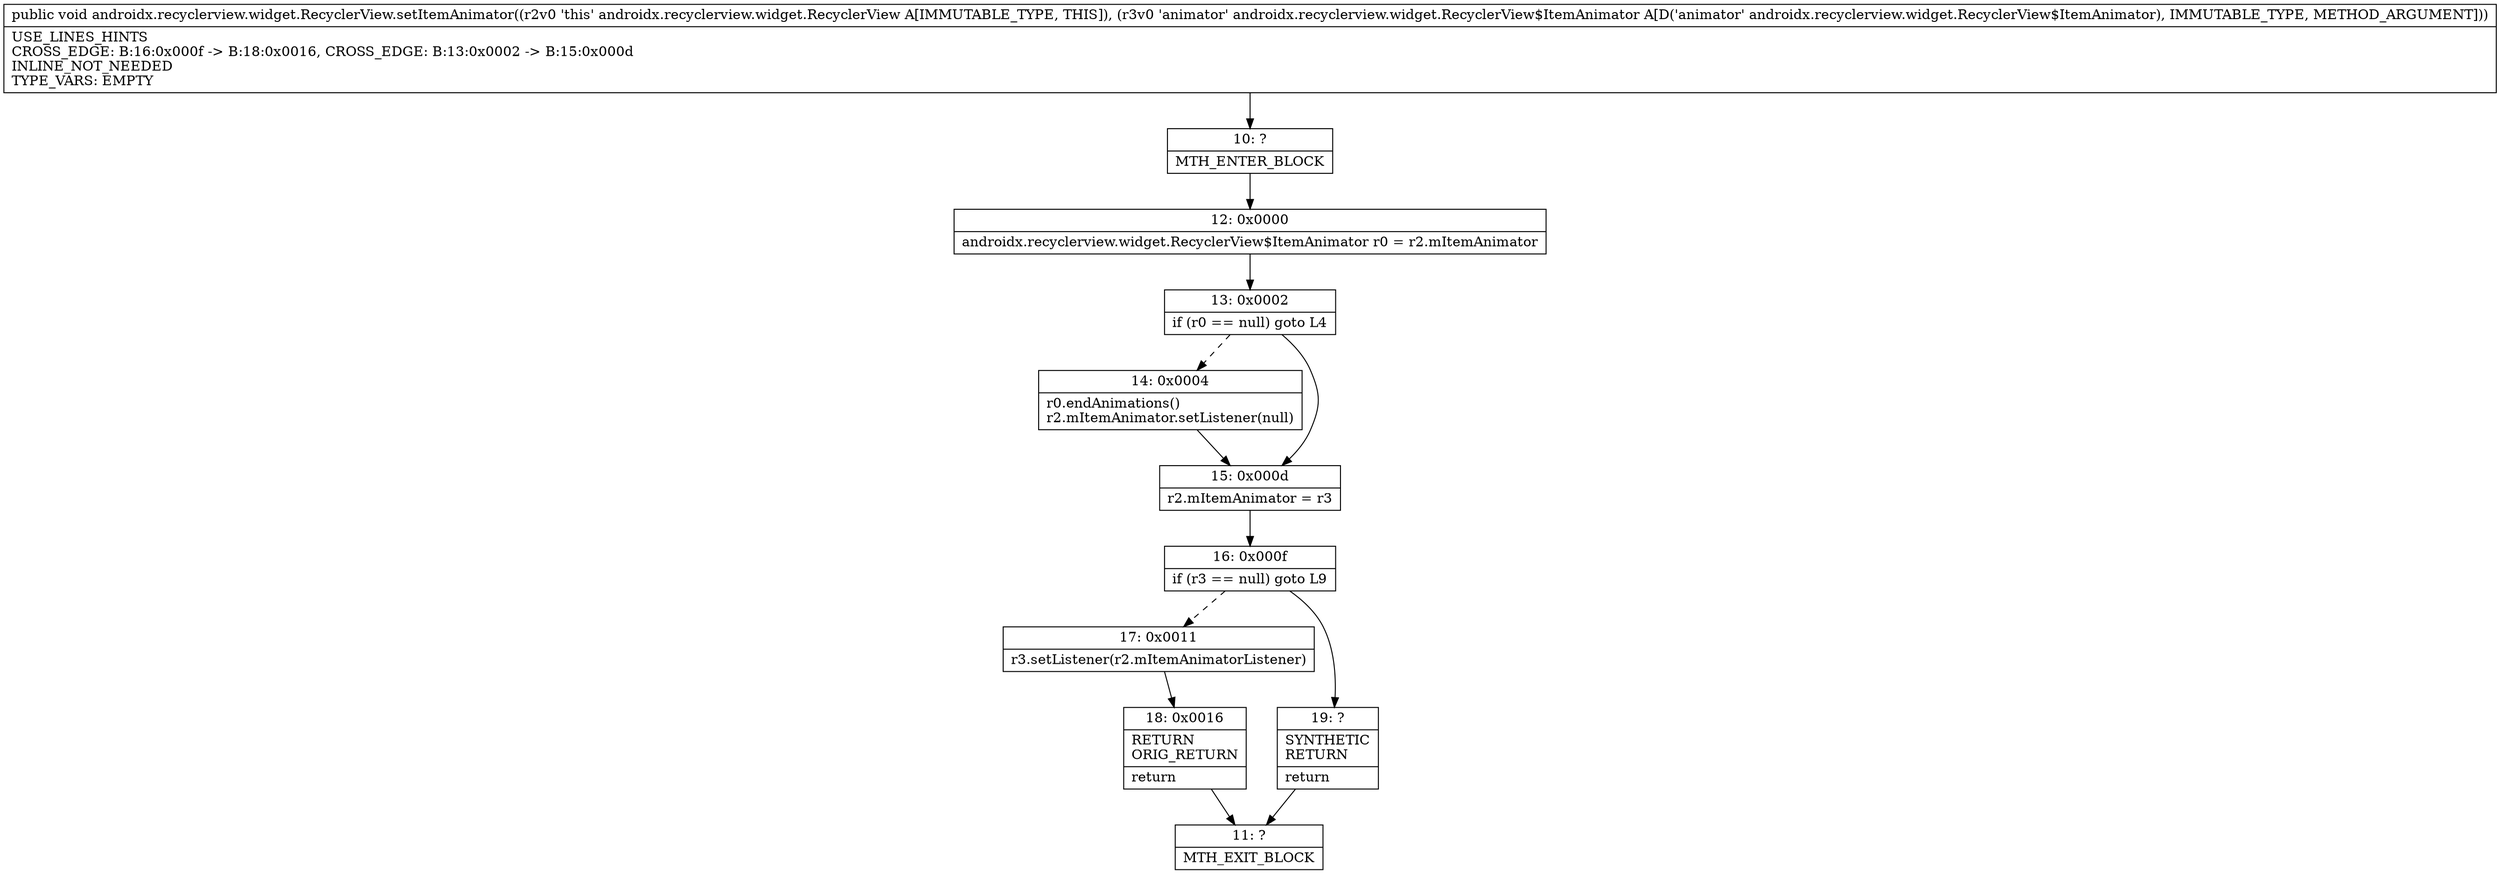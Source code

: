 digraph "CFG forandroidx.recyclerview.widget.RecyclerView.setItemAnimator(Landroidx\/recyclerview\/widget\/RecyclerView$ItemAnimator;)V" {
Node_10 [shape=record,label="{10\:\ ?|MTH_ENTER_BLOCK\l}"];
Node_12 [shape=record,label="{12\:\ 0x0000|androidx.recyclerview.widget.RecyclerView$ItemAnimator r0 = r2.mItemAnimator\l}"];
Node_13 [shape=record,label="{13\:\ 0x0002|if (r0 == null) goto L4\l}"];
Node_14 [shape=record,label="{14\:\ 0x0004|r0.endAnimations()\lr2.mItemAnimator.setListener(null)\l}"];
Node_15 [shape=record,label="{15\:\ 0x000d|r2.mItemAnimator = r3\l}"];
Node_16 [shape=record,label="{16\:\ 0x000f|if (r3 == null) goto L9\l}"];
Node_17 [shape=record,label="{17\:\ 0x0011|r3.setListener(r2.mItemAnimatorListener)\l}"];
Node_18 [shape=record,label="{18\:\ 0x0016|RETURN\lORIG_RETURN\l|return\l}"];
Node_11 [shape=record,label="{11\:\ ?|MTH_EXIT_BLOCK\l}"];
Node_19 [shape=record,label="{19\:\ ?|SYNTHETIC\lRETURN\l|return\l}"];
MethodNode[shape=record,label="{public void androidx.recyclerview.widget.RecyclerView.setItemAnimator((r2v0 'this' androidx.recyclerview.widget.RecyclerView A[IMMUTABLE_TYPE, THIS]), (r3v0 'animator' androidx.recyclerview.widget.RecyclerView$ItemAnimator A[D('animator' androidx.recyclerview.widget.RecyclerView$ItemAnimator), IMMUTABLE_TYPE, METHOD_ARGUMENT]))  | USE_LINES_HINTS\lCROSS_EDGE: B:16:0x000f \-\> B:18:0x0016, CROSS_EDGE: B:13:0x0002 \-\> B:15:0x000d\lINLINE_NOT_NEEDED\lTYPE_VARS: EMPTY\l}"];
MethodNode -> Node_10;Node_10 -> Node_12;
Node_12 -> Node_13;
Node_13 -> Node_14[style=dashed];
Node_13 -> Node_15;
Node_14 -> Node_15;
Node_15 -> Node_16;
Node_16 -> Node_17[style=dashed];
Node_16 -> Node_19;
Node_17 -> Node_18;
Node_18 -> Node_11;
Node_19 -> Node_11;
}

